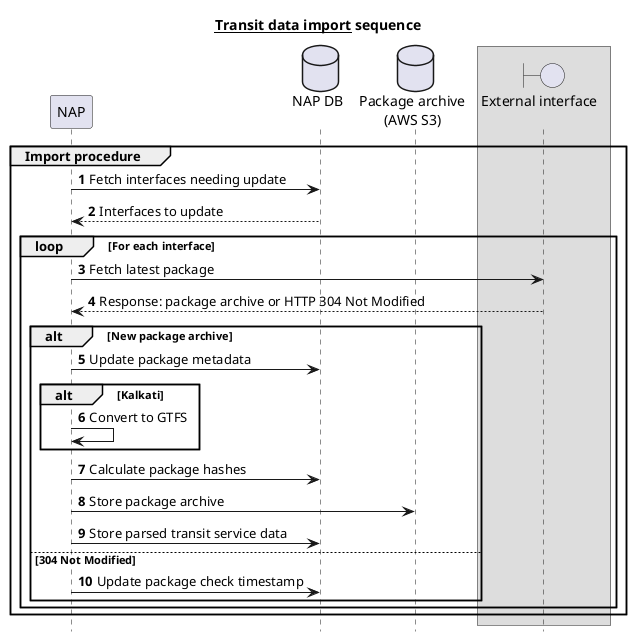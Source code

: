@startuml
title __Transit data import__ sequence
autonumber
hide footbox

participant "NAP" as IMP
database "NAP DB\n" as DB
database "Package archive\n(AWS S3)" as S3
box
boundary "External interface \n" as IFACE
end box

group Import procedure
IMP->DB: Fetch interfaces needing update
return Interfaces to update
    loop For each interface
    IMP->IFACE: Fetch latest package
    return Response: package archive or HTTP 304 Not Modified
        alt New package archive
           IMP->DB: Update package metadata
         alt Kalkati
            IMP->IMP: Convert to GTFS
         end
         IMP->DB: Calculate package hashes
         IMP->S3: Store package archive
         IMP->DB: Store parsed transit service data
        else 304 Not Modified
          IMP->DB: Update package check timestamp
        end
    end
end


@enduml
